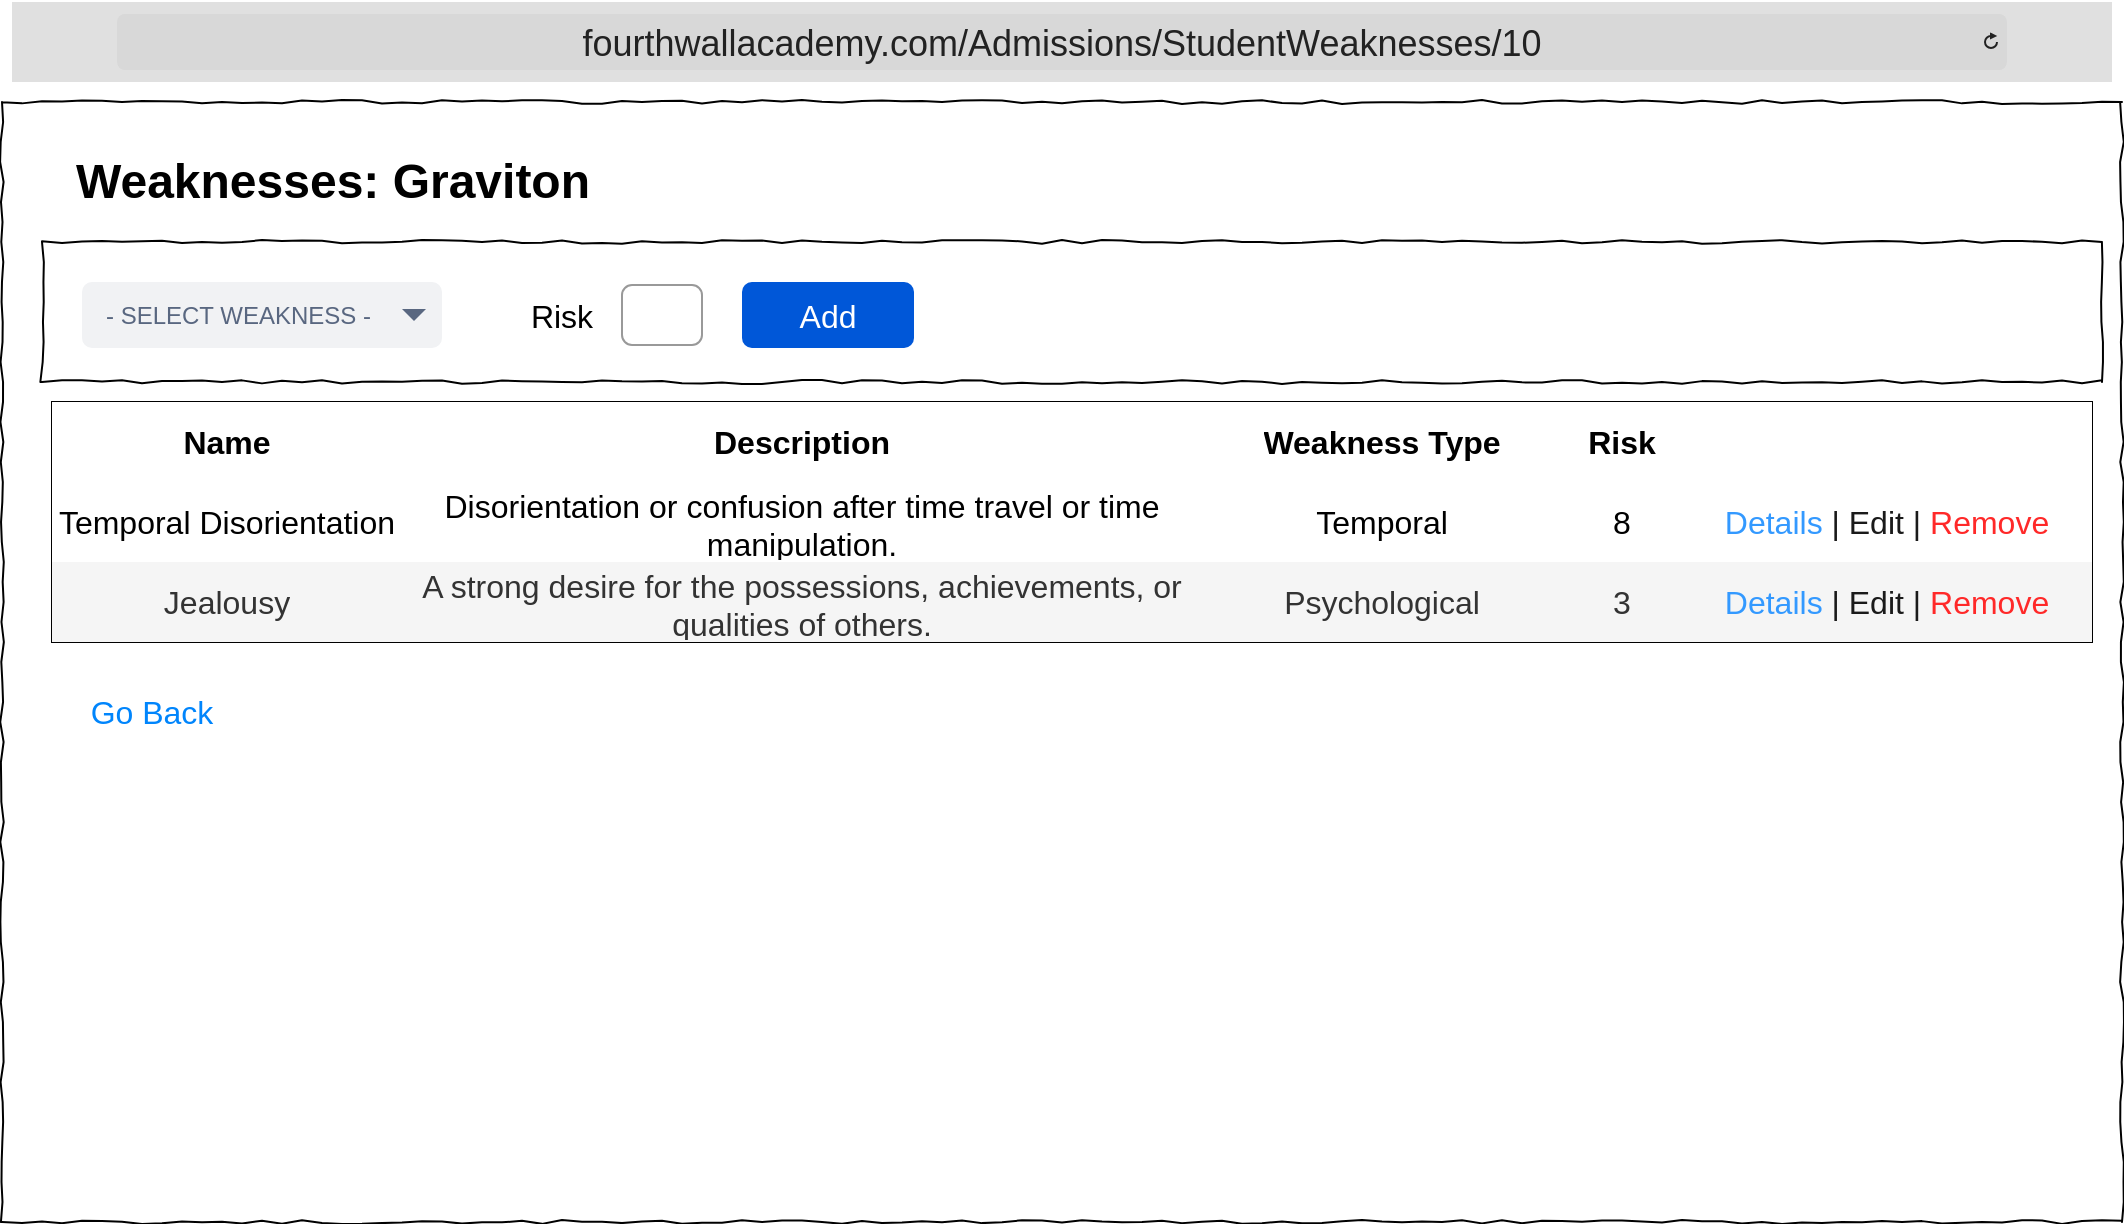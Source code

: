 <mxfile version="26.0.6">
  <diagram name="Page-1" id="03018318-947c-dd8e-b7a3-06fadd420f32">
    <mxGraphModel dx="3354" dy="1258" grid="1" gridSize="10" guides="1" tooltips="1" connect="1" arrows="1" fold="1" page="1" pageScale="1" pageWidth="1100" pageHeight="850" background="none" math="0" shadow="0">
      <root>
        <mxCell id="0" />
        <mxCell id="1" parent="0" />
        <mxCell id="677b7b8949515195-1" value="" style="whiteSpace=wrap;html=1;rounded=0;shadow=0;labelBackgroundColor=none;strokeColor=#000000;strokeWidth=1;fillColor=none;fontFamily=Verdana;fontSize=12;fontColor=#000000;align=center;comic=1;" parent="1" vertex="1">
          <mxGeometry x="20" y="70" width="1060" height="560" as="geometry" />
        </mxCell>
        <mxCell id="LmwmgGfayQPv5SeDVGtm-13" value="Go Back" style="html=1;shadow=0;dashed=0;shape=mxgraph.bootstrap.rrect;rSize=5;strokeColor=none;strokeWidth=1;fillColor=none;fontColor=#0085FC;whiteSpace=wrap;align=center;verticalAlign=middle;spacingLeft=0;fontStyle=0;fontSize=16;spacing=5;" parent="1" vertex="1">
          <mxGeometry x="50" y="355" width="90" height="40" as="geometry" />
        </mxCell>
        <mxCell id="LmwmgGfayQPv5SeDVGtm-14" value="&lt;font style=&quot;font-size: 18px;&quot;&gt;fourthwallacademy.com/Admissions/StudentWeaknesses/10&lt;/font&gt;" style="html=1;strokeWidth=1;shadow=0;dashed=0;shape=mxgraph.ios7ui.url;fillColor=#e0e0e0;strokeColor=#c0c0c0;buttonText=;strokeColor2=#222222;fontColor=#222222;fontSize=8;spacingTop=2;align=center;whiteSpace=wrap;" parent="1" vertex="1">
          <mxGeometry x="25" y="20" width="1050" height="40" as="geometry" />
        </mxCell>
        <mxCell id="yyuM_Z-W85GqfefdKvoD-3" value="Weaknesses: Graviton" style="text;strokeColor=none;fillColor=none;html=1;fontSize=24;fontStyle=1;verticalAlign=middle;align=center;" parent="1" vertex="1">
          <mxGeometry x="50" y="90" width="270" height="40" as="geometry" />
        </mxCell>
        <mxCell id="DmLPhpWm6k31O1sysU3I-1" value="" style="shape=table;startSize=0;container=1;collapsible=0;childLayout=tableLayout;fontSize=16;" parent="1" vertex="1">
          <mxGeometry x="45" y="220" width="1020" height="120" as="geometry" />
        </mxCell>
        <mxCell id="DmLPhpWm6k31O1sysU3I-2" value="" style="shape=tableRow;horizontal=0;startSize=0;swimlaneHead=0;swimlaneBody=0;strokeColor=inherit;top=0;left=0;bottom=0;right=0;collapsible=0;dropTarget=0;fillColor=none;points=[[0,0.5],[1,0.5]];portConstraint=eastwest;fontSize=16;" parent="DmLPhpWm6k31O1sysU3I-1" vertex="1">
          <mxGeometry width="1020" height="40" as="geometry" />
        </mxCell>
        <mxCell id="DmLPhpWm6k31O1sysU3I-3" value="&lt;b&gt;Name&lt;/b&gt;" style="shape=partialRectangle;html=1;whiteSpace=wrap;connectable=0;overflow=hidden;top=0;left=0;bottom=0;right=0;pointerEvents=1;fontSize=16;" parent="DmLPhpWm6k31O1sysU3I-2" vertex="1">
          <mxGeometry width="175" height="40" as="geometry">
            <mxRectangle width="175" height="40" as="alternateBounds" />
          </mxGeometry>
        </mxCell>
        <mxCell id="DmLPhpWm6k31O1sysU3I-4" value="&lt;b&gt;Description&lt;/b&gt;" style="shape=partialRectangle;html=1;whiteSpace=wrap;connectable=0;overflow=hidden;top=0;left=0;bottom=0;right=0;pointerEvents=1;fontSize=16;" parent="DmLPhpWm6k31O1sysU3I-2" vertex="1">
          <mxGeometry x="175" width="400" height="40" as="geometry">
            <mxRectangle width="400" height="40" as="alternateBounds" />
          </mxGeometry>
        </mxCell>
        <mxCell id="uf5XucCRE3hMxo9ocxFI-4" value="&lt;b&gt;Weakness Type&lt;/b&gt;" style="shape=partialRectangle;html=1;whiteSpace=wrap;connectable=0;overflow=hidden;top=0;left=0;bottom=0;right=0;pointerEvents=1;fontSize=16;" parent="DmLPhpWm6k31O1sysU3I-2" vertex="1">
          <mxGeometry x="575" width="180" height="40" as="geometry">
            <mxRectangle width="180" height="40" as="alternateBounds" />
          </mxGeometry>
        </mxCell>
        <mxCell id="DmLPhpWm6k31O1sysU3I-5" value="&lt;b&gt;Risk&lt;/b&gt;" style="shape=partialRectangle;html=1;whiteSpace=wrap;connectable=0;overflow=hidden;top=0;left=0;bottom=0;right=0;pointerEvents=1;fontSize=16;" parent="DmLPhpWm6k31O1sysU3I-2" vertex="1">
          <mxGeometry x="755" width="60" height="40" as="geometry">
            <mxRectangle width="60" height="40" as="alternateBounds" />
          </mxGeometry>
        </mxCell>
        <mxCell id="DmLPhpWm6k31O1sysU3I-6" style="shape=partialRectangle;html=1;whiteSpace=wrap;connectable=0;overflow=hidden;top=0;left=0;bottom=0;right=0;pointerEvents=1;fontSize=16;" parent="DmLPhpWm6k31O1sysU3I-2" vertex="1">
          <mxGeometry x="815" width="205" height="40" as="geometry">
            <mxRectangle width="205" height="40" as="alternateBounds" />
          </mxGeometry>
        </mxCell>
        <mxCell id="DmLPhpWm6k31O1sysU3I-7" value="" style="shape=tableRow;horizontal=0;startSize=0;swimlaneHead=0;swimlaneBody=0;strokeColor=inherit;top=0;left=0;bottom=0;right=0;collapsible=0;dropTarget=0;fillColor=none;points=[[0,0.5],[1,0.5]];portConstraint=eastwest;fontSize=16;" parent="DmLPhpWm6k31O1sysU3I-1" vertex="1">
          <mxGeometry y="40" width="1020" height="40" as="geometry" />
        </mxCell>
        <mxCell id="DmLPhpWm6k31O1sysU3I-8" value="Temporal Disorientation" style="shape=partialRectangle;html=1;whiteSpace=wrap;connectable=0;overflow=hidden;top=0;left=0;bottom=0;right=0;pointerEvents=1;fontSize=16;" parent="DmLPhpWm6k31O1sysU3I-7" vertex="1">
          <mxGeometry width="175" height="40" as="geometry">
            <mxRectangle width="175" height="40" as="alternateBounds" />
          </mxGeometry>
        </mxCell>
        <mxCell id="DmLPhpWm6k31O1sysU3I-9" value="Disorientation or confusion after time travel or time manipulation." style="shape=partialRectangle;html=1;whiteSpace=wrap;connectable=0;overflow=hidden;top=0;left=0;bottom=0;right=0;pointerEvents=1;fontSize=16;" parent="DmLPhpWm6k31O1sysU3I-7" vertex="1">
          <mxGeometry x="175" width="400" height="40" as="geometry">
            <mxRectangle width="400" height="40" as="alternateBounds" />
          </mxGeometry>
        </mxCell>
        <mxCell id="uf5XucCRE3hMxo9ocxFI-5" value="Temporal" style="shape=partialRectangle;html=1;whiteSpace=wrap;connectable=0;overflow=hidden;top=0;left=0;bottom=0;right=0;pointerEvents=1;fontSize=16;" parent="DmLPhpWm6k31O1sysU3I-7" vertex="1">
          <mxGeometry x="575" width="180" height="40" as="geometry">
            <mxRectangle width="180" height="40" as="alternateBounds" />
          </mxGeometry>
        </mxCell>
        <mxCell id="DmLPhpWm6k31O1sysU3I-10" value="8" style="shape=partialRectangle;html=1;whiteSpace=wrap;connectable=0;overflow=hidden;top=0;left=0;bottom=0;right=0;pointerEvents=1;fontSize=16;" parent="DmLPhpWm6k31O1sysU3I-7" vertex="1">
          <mxGeometry x="755" width="60" height="40" as="geometry">
            <mxRectangle width="60" height="40" as="alternateBounds" />
          </mxGeometry>
        </mxCell>
        <mxCell id="DmLPhpWm6k31O1sysU3I-11" value="&lt;font color=&quot;#3399ff&quot;&gt;Details&lt;/font&gt;&lt;font color=&quot;#ff2929&quot;&gt; &lt;/font&gt;&lt;font color=&quot;#1a1a1a&quot;&gt;| &lt;/font&gt;&lt;font style=&quot;color: light-dark(rgb(26, 26, 26), rgb(51, 153, 255));&quot;&gt;Edit&lt;/font&gt;&lt;font color=&quot;#1a1a1a&quot;&gt; |&lt;/font&gt;&lt;font color=&quot;#ff2929&quot;&gt; Remove&lt;/font&gt;" style="shape=partialRectangle;html=1;whiteSpace=wrap;connectable=0;overflow=hidden;top=0;left=0;bottom=0;right=0;pointerEvents=1;fontSize=16;" parent="DmLPhpWm6k31O1sysU3I-7" vertex="1">
          <mxGeometry x="815" width="205" height="40" as="geometry">
            <mxRectangle width="205" height="40" as="alternateBounds" />
          </mxGeometry>
        </mxCell>
        <mxCell id="DmLPhpWm6k31O1sysU3I-12" value="" style="shape=tableRow;horizontal=0;startSize=0;swimlaneHead=0;swimlaneBody=0;strokeColor=inherit;top=0;left=0;bottom=0;right=0;collapsible=0;dropTarget=0;fillColor=none;points=[[0,0.5],[1,0.5]];portConstraint=eastwest;fontSize=16;" parent="DmLPhpWm6k31O1sysU3I-1" vertex="1">
          <mxGeometry y="80" width="1020" height="40" as="geometry" />
        </mxCell>
        <mxCell id="DmLPhpWm6k31O1sysU3I-13" value="Jealousy" style="shape=partialRectangle;html=1;whiteSpace=wrap;connectable=0;strokeColor=#666666;overflow=hidden;fillColor=#f5f5f5;top=0;left=0;bottom=0;right=0;pointerEvents=1;fontSize=16;fontColor=#333333;" parent="DmLPhpWm6k31O1sysU3I-12" vertex="1">
          <mxGeometry width="175" height="40" as="geometry">
            <mxRectangle width="175" height="40" as="alternateBounds" />
          </mxGeometry>
        </mxCell>
        <mxCell id="DmLPhpWm6k31O1sysU3I-14" value="A strong desire for the possessions, achievements, or qualities of others." style="shape=partialRectangle;html=1;whiteSpace=wrap;connectable=0;strokeColor=#666666;overflow=hidden;fillColor=#f5f5f5;top=0;left=0;bottom=0;right=0;pointerEvents=1;fontSize=16;fontColor=#333333;" parent="DmLPhpWm6k31O1sysU3I-12" vertex="1">
          <mxGeometry x="175" width="400" height="40" as="geometry">
            <mxRectangle width="400" height="40" as="alternateBounds" />
          </mxGeometry>
        </mxCell>
        <mxCell id="uf5XucCRE3hMxo9ocxFI-6" value="Psychological" style="shape=partialRectangle;html=1;whiteSpace=wrap;connectable=0;strokeColor=#666666;overflow=hidden;fillColor=#f5f5f5;top=0;left=0;bottom=0;right=0;pointerEvents=1;fontSize=16;fontColor=#333333;" parent="DmLPhpWm6k31O1sysU3I-12" vertex="1">
          <mxGeometry x="575" width="180" height="40" as="geometry">
            <mxRectangle width="180" height="40" as="alternateBounds" />
          </mxGeometry>
        </mxCell>
        <mxCell id="DmLPhpWm6k31O1sysU3I-15" value="3" style="shape=partialRectangle;html=1;whiteSpace=wrap;connectable=0;strokeColor=#666666;overflow=hidden;fillColor=#f5f5f5;top=0;left=0;bottom=0;right=0;pointerEvents=1;fontSize=16;fontColor=#333333;" parent="DmLPhpWm6k31O1sysU3I-12" vertex="1">
          <mxGeometry x="755" width="60" height="40" as="geometry">
            <mxRectangle width="60" height="40" as="alternateBounds" />
          </mxGeometry>
        </mxCell>
        <mxCell id="DmLPhpWm6k31O1sysU3I-16" value="&lt;font color=&quot;#3399ff&quot;&gt;Details&lt;/font&gt;&lt;font color=&quot;#ff2929&quot;&gt;&amp;nbsp;&lt;/font&gt;&lt;font color=&quot;#1a1a1a&quot;&gt;| &lt;/font&gt;&lt;font style=&quot;color: light-dark(rgb(26, 26, 26), rgb(51, 153, 255));&quot;&gt;Edit&lt;/font&gt;&lt;font color=&quot;#1a1a1a&quot;&gt; |&lt;/font&gt;&lt;font color=&quot;#ff2929&quot;&gt;&amp;nbsp;Remove&lt;/font&gt;" style="shape=partialRectangle;html=1;whiteSpace=wrap;connectable=0;strokeColor=#666666;overflow=hidden;fillColor=#f5f5f5;top=0;left=0;bottom=0;right=0;pointerEvents=1;fontSize=16;fontColor=#333333;" parent="DmLPhpWm6k31O1sysU3I-12" vertex="1">
          <mxGeometry x="815" width="205" height="40" as="geometry">
            <mxRectangle width="205" height="40" as="alternateBounds" />
          </mxGeometry>
        </mxCell>
        <mxCell id="DmLPhpWm6k31O1sysU3I-18" value="- SELECT WEAKNESS -" style="rounded=1;fillColor=#F1F2F4;strokeColor=none;html=1;whiteSpace=wrap;fontColor=#596780;align=left;fontSize=12;spacingLeft=10;sketch=0;" parent="1" vertex="1">
          <mxGeometry x="60" y="160" width="180" height="33" as="geometry" />
        </mxCell>
        <mxCell id="DmLPhpWm6k31O1sysU3I-19" value="" style="shape=triangle;direction=south;fillColor=#596780;strokeColor=none;html=1;sketch=0;" parent="DmLPhpWm6k31O1sysU3I-18" vertex="1">
          <mxGeometry x="1" y="0.5" width="12" height="6" relative="1" as="geometry">
            <mxPoint x="-20" y="-3" as="offset" />
          </mxGeometry>
        </mxCell>
        <mxCell id="DmLPhpWm6k31O1sysU3I-20" value="&lt;font style=&quot;font-size: 16px;&quot;&gt;Add&lt;/font&gt;" style="rounded=1;fillColor=#0057D8;strokeColor=none;html=1;whiteSpace=wrap;fontColor=#ffffff;align=center;verticalAlign=middle;fontStyle=0;fontSize=12;sketch=0;" parent="1" vertex="1">
          <mxGeometry x="390" y="160" width="86" height="33" as="geometry" />
        </mxCell>
        <mxCell id="Zx7AG54h4gAyOygm8TUp-1" value="&lt;font style=&quot;font-size: 16px;&quot;&gt;Risk&lt;/font&gt;" style="text;html=1;align=center;verticalAlign=middle;whiteSpace=wrap;rounded=0;" parent="1" vertex="1">
          <mxGeometry x="270" y="161.5" width="60" height="30" as="geometry" />
        </mxCell>
        <mxCell id="Zx7AG54h4gAyOygm8TUp-2" value="" style="html=1;shadow=0;dashed=0;shape=mxgraph.bootstrap.rrect;rSize=5;fillColor=none;strokeColor=#999999;align=left;spacing=15;fontSize=14;fontColor=#6C767D;" parent="1" vertex="1">
          <mxGeometry x="330" y="161.5" width="40" height="30" as="geometry" />
        </mxCell>
        <mxCell id="Zx7AG54h4gAyOygm8TUp-4" value="" style="whiteSpace=wrap;html=1;rounded=0;shadow=0;labelBackgroundColor=none;strokeColor=#000000;strokeWidth=1;fillColor=none;fontFamily=Verdana;fontSize=12;fontColor=#000000;align=center;comic=1;" parent="1" vertex="1">
          <mxGeometry x="40" y="140" width="1030" height="70" as="geometry" />
        </mxCell>
      </root>
    </mxGraphModel>
  </diagram>
</mxfile>
